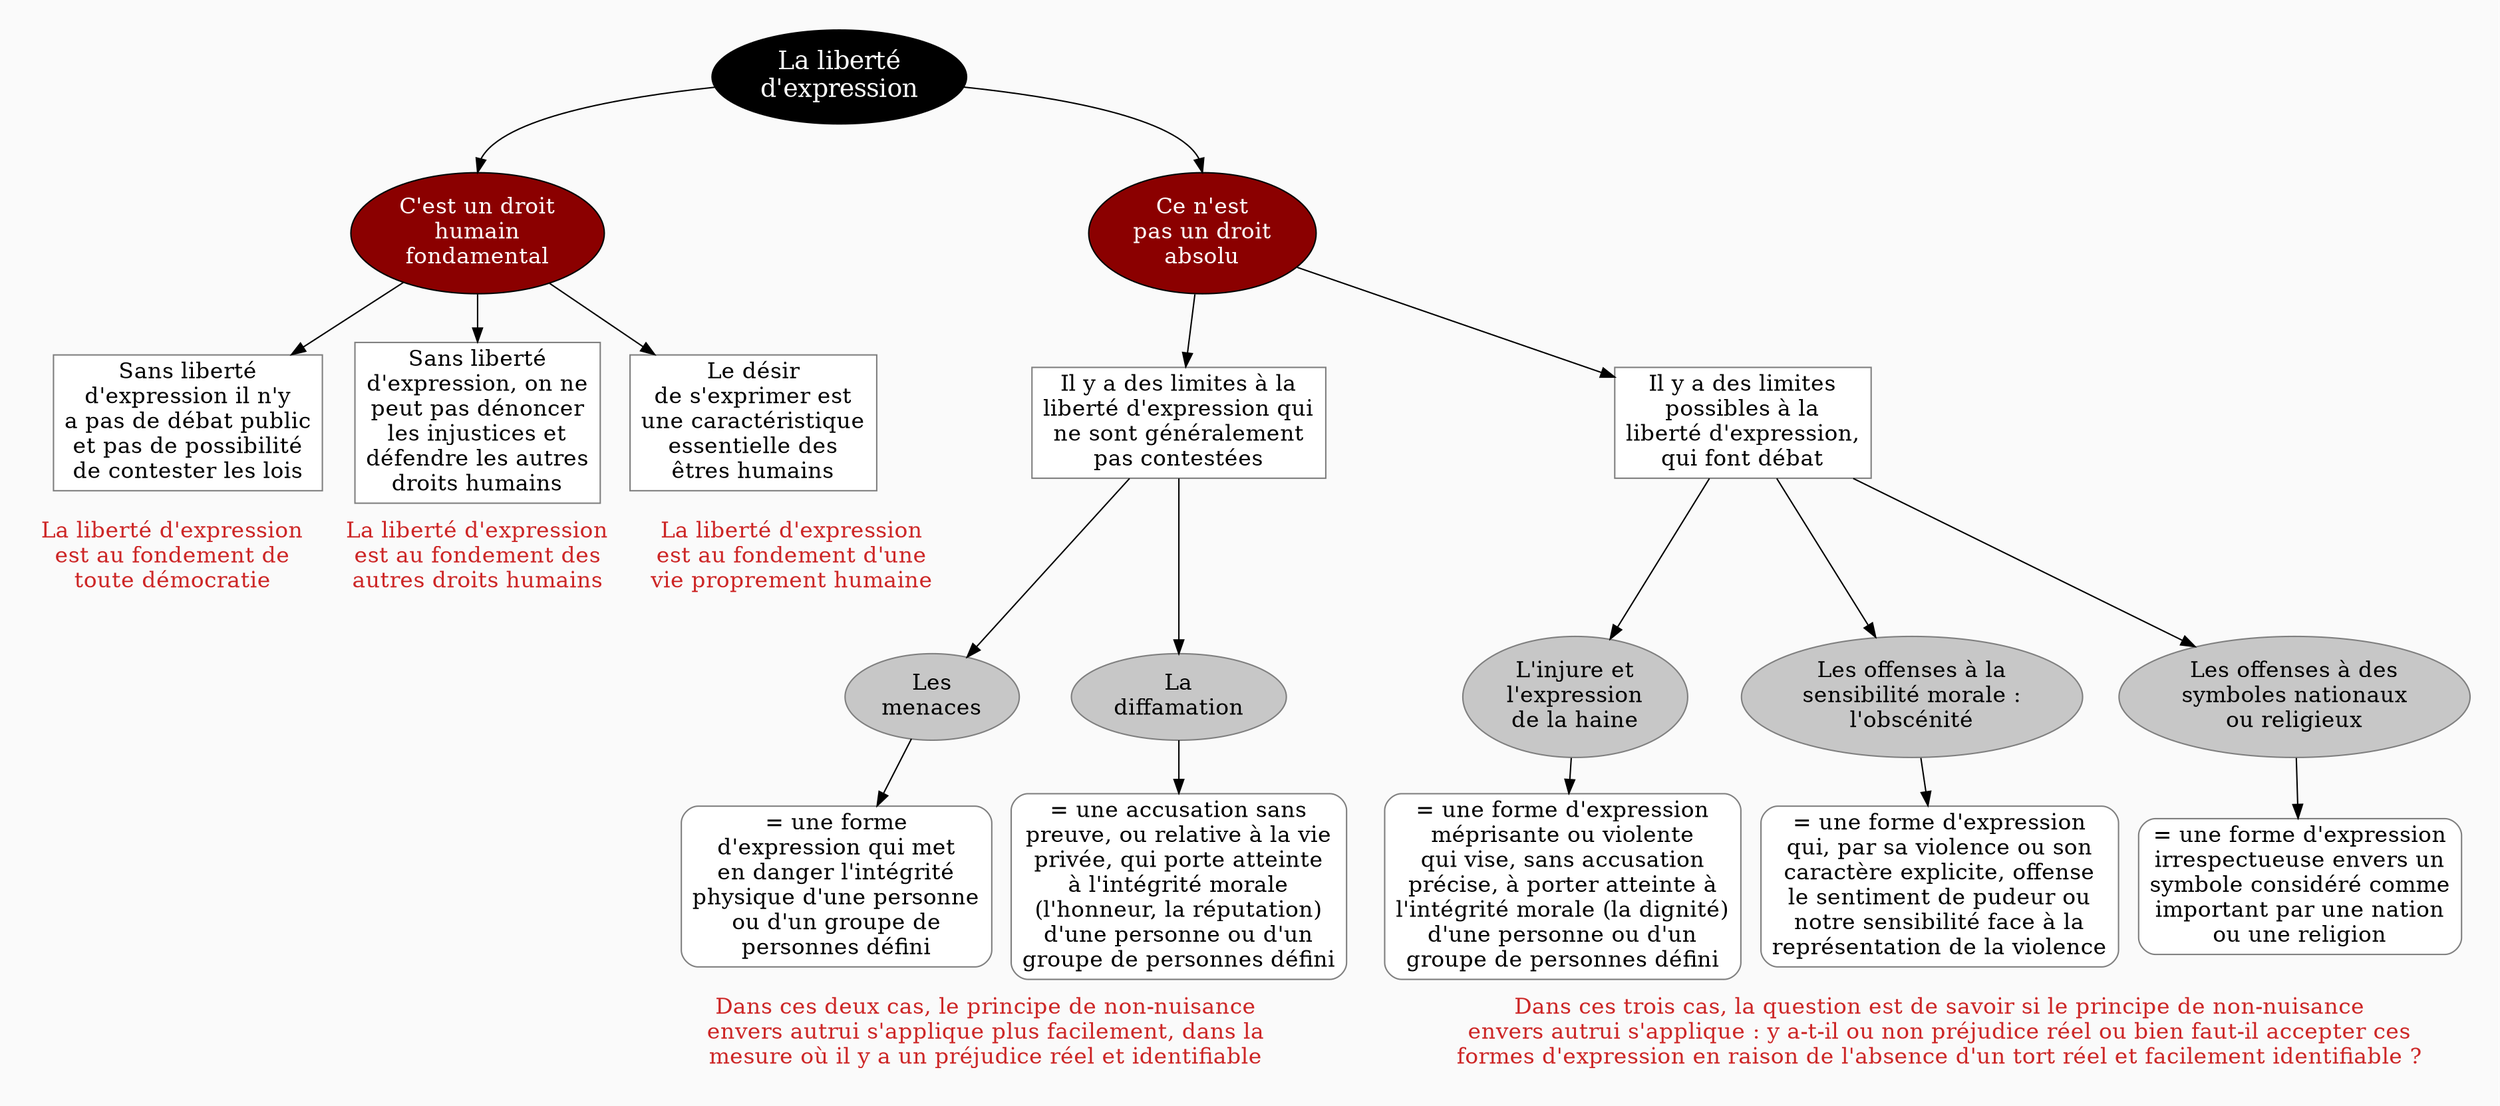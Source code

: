 digraph G {
// Template : diagram
// Usage :
//rankdir=LR
splines=true
//splines=curved
bgcolor=grey98
pad=0.3
style=filled
edge[minlen=4]
node[style=filled, fontcolor=white]
ranksep=0.1
nodesep=0.2

// NIVEAU 1
node[fillcolor=12, fontsize=18]
a1[label="La liberté
d'expression"]

// NIVEAU 2
node[fillcolor=red4, fontsize=16]
a1->{
b1[label="C'est un droit
humain
fondamental"]    
b2[label="Ce n'est
pas un droit
absolu"]
}[headport=n]

{rank=same;b1->b2[style=invis, minlen=25]}

node[fontcolor=black]
// NIVEAU 3 (sans intermédiaire)
node [shape=box, fillcolor=white, color=grey50]
// c1[label=""]
b1->{c1,c2,c3}
c1[label="Sans liberté
d'expression il n'y
a pas de débat public
et pas de possibilité
de contester les lois"]
c2[label="Sans liberté
d'expression, on ne
peut pas dénoncer
les injustices et
défendre les autres
droits humains"]
c3[label="Le désir
de s'exprimer est
une caractéristique
essentielle des
êtres humains"]


b2->{c4,c5}
c4[label="Il y a des limites à la
liberté d'expression qui
ne sont généralement
pas contestées"]
c5[label="Il y a des limites
possibles à la
liberté d'expression,
qui font débat"]

{rank=same;c3->c4[style=invis, minlen=8]}


// INTERMÉDIAIRE AVANT NIVEAU 3
node[fillcolor=grey78, shape=oval]
// [arrowhead=none]
// bc1[label=""]




c4->{bc1,bc2}
bc1[label="Les
menaces"]
bc2[label="La
diffamation"]

c5->{bc3,bc4,bc5}
bc3[label="L'injure et
l'expression
de la haine"]
bc4[label="Les offenses à la
sensibilité morale :
l'obscénité"]
bc5[label="Les offenses à des
symboles nationaux
ou religieux"]

// {rank=same;bc2->bc3[style=invis, minlen=4]}

// NIVEAU 3 (avec intermédiaire)
node[fillcolor=white, shape=box, color=grey50]
// c1[label=""]

// NIVEAU 4
node[style="filled,rounded", fillcolor=white, shape=box, color=grey50]
// d1[label=""]

bc1->d1[minlen=3]
d1[label="= une forme
d'expression qui met
en danger l'intégrité
physique d'une personne
ou d'un groupe de
personnes défini"]

bc2->d2[minlen=3]
d2[label="= une accusation sans
preuve, ou relative à la vie
privée, qui porte atteinte
à l'intégrité morale
(l'honneur, la réputation)
d'une personne ou d'un
groupe de personnes défini"]

bc3->d3[minlen=3]
d3[label="= une forme d'expression
méprisante ou violente
qui vise, sans accusation
précise, à porter atteinte à
l'intégrité morale (la dignité)
d'une personne ou d'un
groupe de personnes défini"]

bc4->d4[minlen=3]
d4[label="= une forme d'expression
qui, par sa violence ou son
caractère explicite, offense
le sentiment de pudeur ou
notre sensibilité face à la
représentation de la violence"]

bc5->d5[minlen=3]
d5[label="= une forme d'expression
irrespectueuse envers un
symbole considéré comme
important par une nation
ou une religion"]

{rank=same;d2->d3[style=invis, minlen=2]}


// ÉTIQUETTES EN ROUGE
node[shape=plaintext, fontcolor=firebrick3, fillcolor=grey98]
// e1[label=< <B>= Titre</B><BR /><BR />Contenu<BR /> >]
// e1[label=""]
// ->e1[minlen=1, style=invis]

e1[label="La liberté d'expression
est au fondement de
toute démocratie"]
c1->e1[minlen=1, style=invis]

e2[label="La liberté d'expression
est au fondement des
autres droits humains"]
c2->e2[minlen=1, style=invis]

e3[label="La liberté d'expression
est au fondement d'une
vie proprement humaine"]
c3->e3[minlen=1, style=invis]

e4[label="Dans ces deux cas, le principe de non-nuisance
envers autrui s'applique plus facilement, dans la
mesure où il y a un préjudice réel et identifiable"]
{d1,d2}->e4[minlen=1, style=invis]

e5[label="Dans ces trois cas, la question est de savoir si le principe de non-nuisance
envers autrui s'applique : y a-t-il ou non préjudice réel ou bien faut-il accepter ces
formes d'expression en raison de l'absence d'un tort réel et facilement identifiable ?"]
{d3,d4,d5}->e5[minlen=1, style=invis]


// REMARQUES EN BLEU
node[color=blue, shape=box, margin=0.07, fontcolor=black, fontsize=12, style="dashed", penwidth=0.6]
edge[color=blue, arrowhead="none", xlabel="", style="dashed", penwidth=0.6]
// r1[label=""]
// {rank=same;->r1}
// {rank=same;r1->[dir=back]}

}

